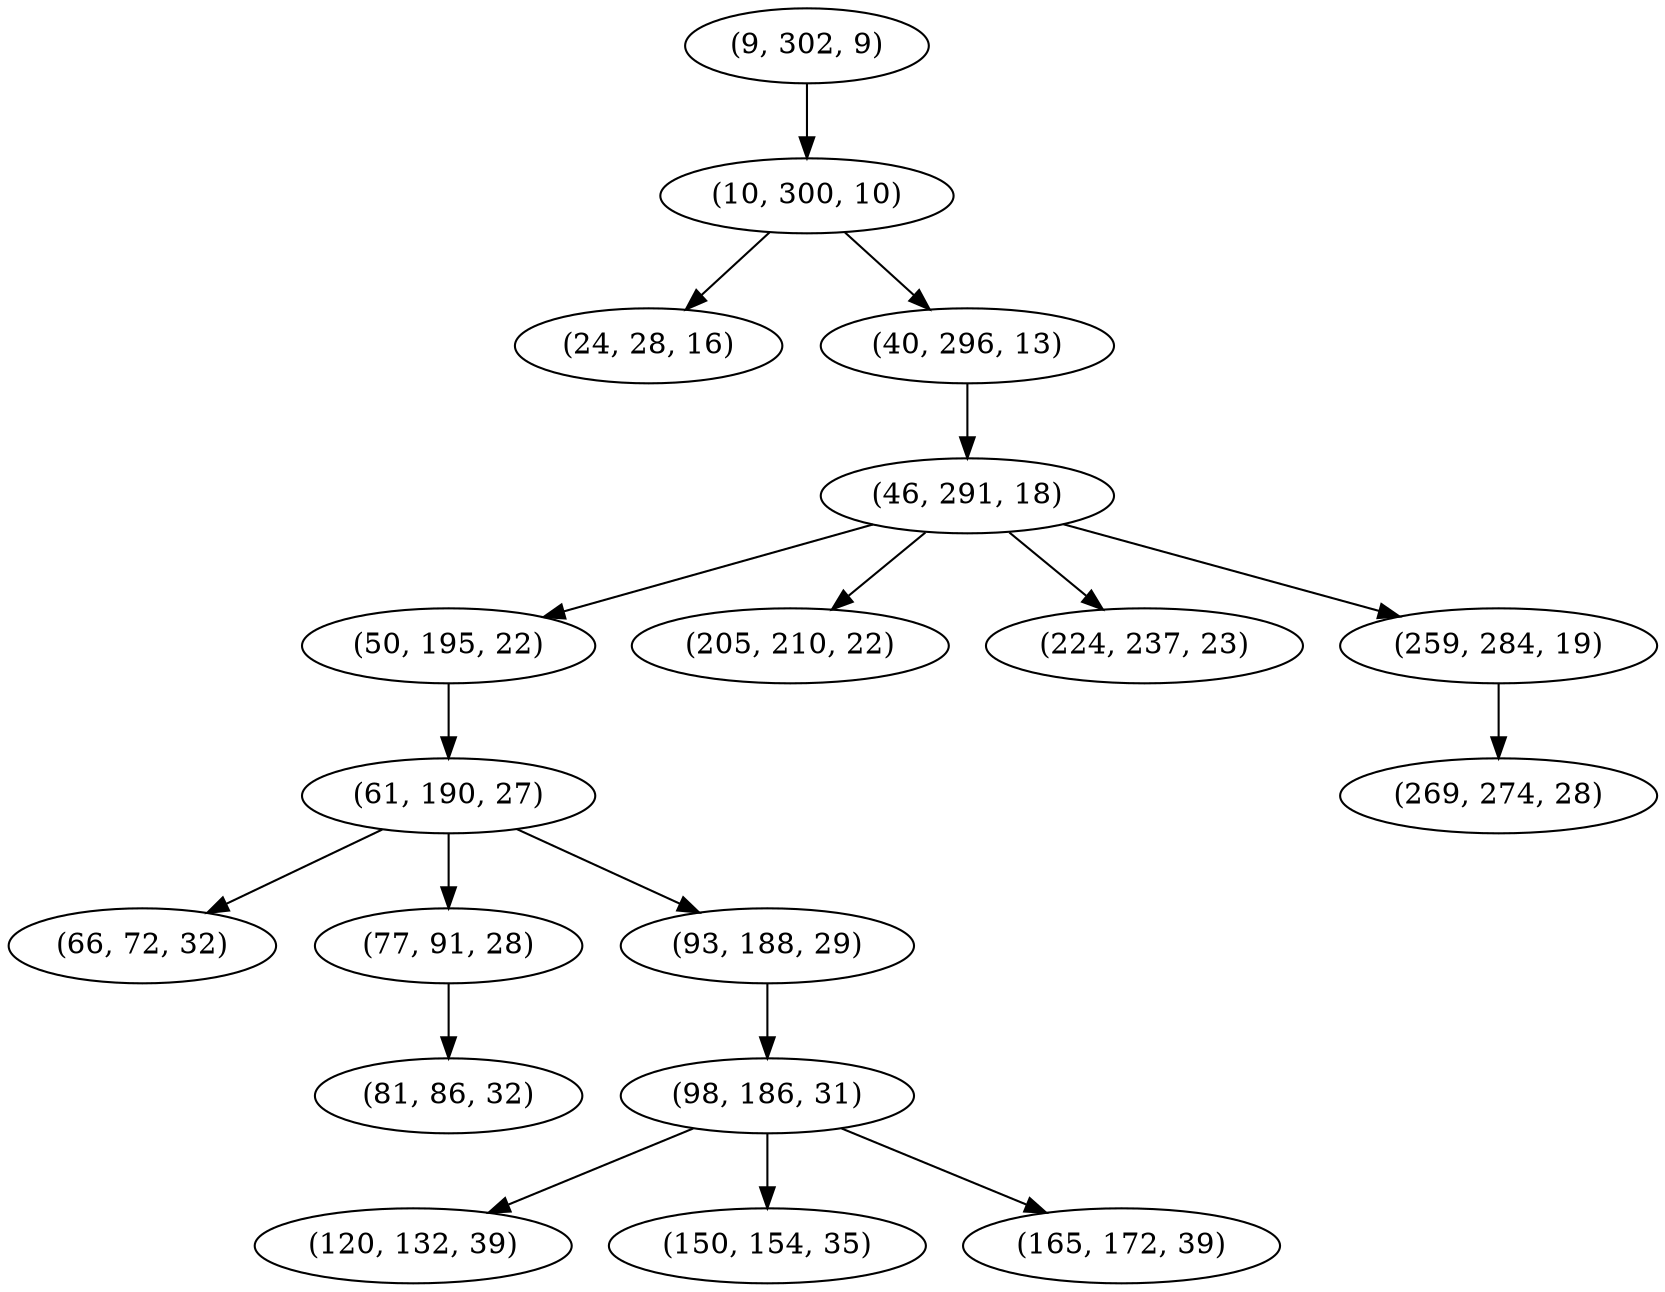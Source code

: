 digraph tree {
    "(9, 302, 9)";
    "(10, 300, 10)";
    "(24, 28, 16)";
    "(40, 296, 13)";
    "(46, 291, 18)";
    "(50, 195, 22)";
    "(61, 190, 27)";
    "(66, 72, 32)";
    "(77, 91, 28)";
    "(81, 86, 32)";
    "(93, 188, 29)";
    "(98, 186, 31)";
    "(120, 132, 39)";
    "(150, 154, 35)";
    "(165, 172, 39)";
    "(205, 210, 22)";
    "(224, 237, 23)";
    "(259, 284, 19)";
    "(269, 274, 28)";
    "(9, 302, 9)" -> "(10, 300, 10)";
    "(10, 300, 10)" -> "(24, 28, 16)";
    "(10, 300, 10)" -> "(40, 296, 13)";
    "(40, 296, 13)" -> "(46, 291, 18)";
    "(46, 291, 18)" -> "(50, 195, 22)";
    "(46, 291, 18)" -> "(205, 210, 22)";
    "(46, 291, 18)" -> "(224, 237, 23)";
    "(46, 291, 18)" -> "(259, 284, 19)";
    "(50, 195, 22)" -> "(61, 190, 27)";
    "(61, 190, 27)" -> "(66, 72, 32)";
    "(61, 190, 27)" -> "(77, 91, 28)";
    "(61, 190, 27)" -> "(93, 188, 29)";
    "(77, 91, 28)" -> "(81, 86, 32)";
    "(93, 188, 29)" -> "(98, 186, 31)";
    "(98, 186, 31)" -> "(120, 132, 39)";
    "(98, 186, 31)" -> "(150, 154, 35)";
    "(98, 186, 31)" -> "(165, 172, 39)";
    "(259, 284, 19)" -> "(269, 274, 28)";
}
